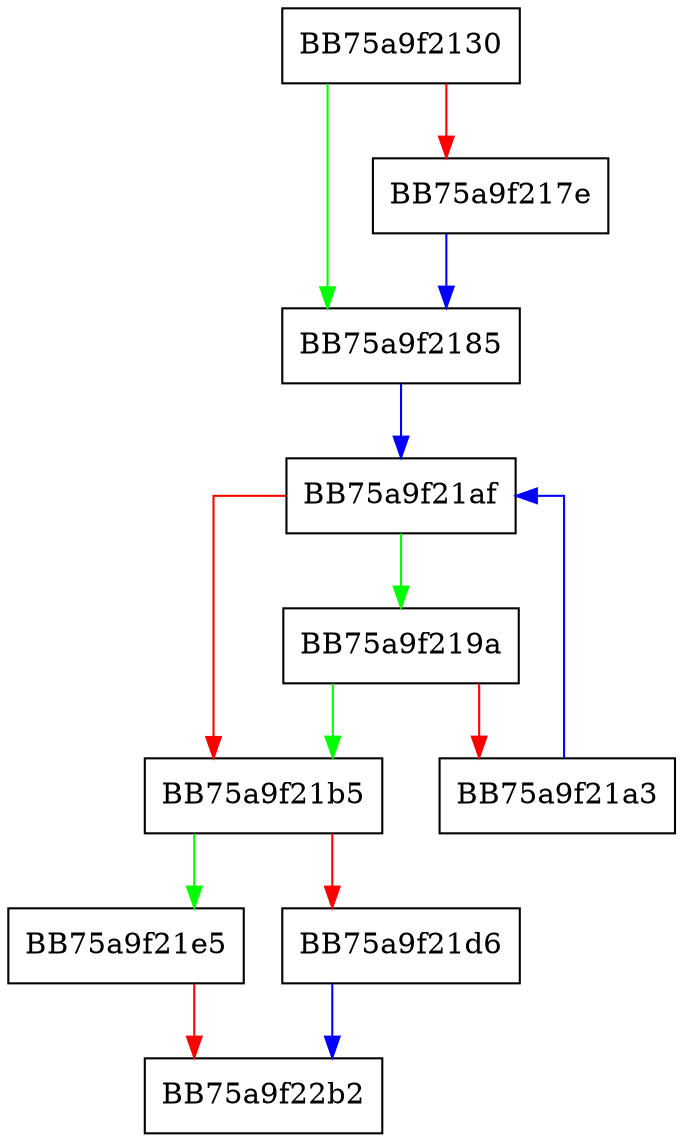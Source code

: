 digraph do_put {
  node [shape="box"];
  graph [splines=ortho];
  BB75a9f2130 -> BB75a9f2185 [color="green"];
  BB75a9f2130 -> BB75a9f217e [color="red"];
  BB75a9f217e -> BB75a9f2185 [color="blue"];
  BB75a9f2185 -> BB75a9f21af [color="blue"];
  BB75a9f219a -> BB75a9f21b5 [color="green"];
  BB75a9f219a -> BB75a9f21a3 [color="red"];
  BB75a9f21a3 -> BB75a9f21af [color="blue"];
  BB75a9f21af -> BB75a9f219a [color="green"];
  BB75a9f21af -> BB75a9f21b5 [color="red"];
  BB75a9f21b5 -> BB75a9f21e5 [color="green"];
  BB75a9f21b5 -> BB75a9f21d6 [color="red"];
  BB75a9f21d6 -> BB75a9f22b2 [color="blue"];
  BB75a9f21e5 -> BB75a9f22b2 [color="red"];
}